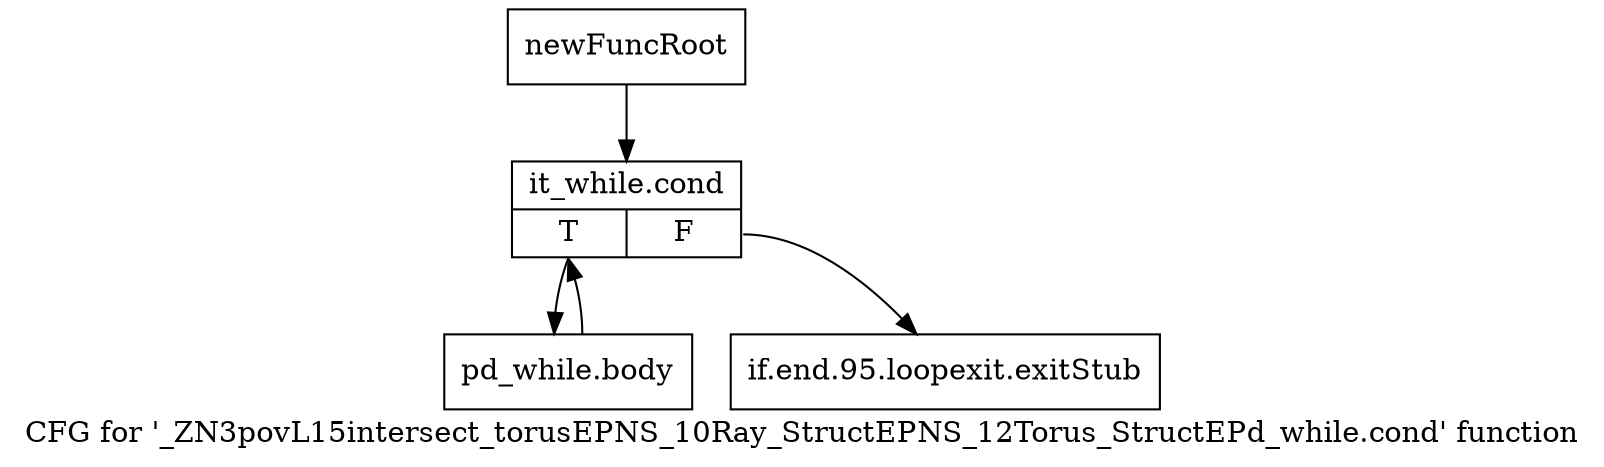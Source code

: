digraph "CFG for '_ZN3povL15intersect_torusEPNS_10Ray_StructEPNS_12Torus_StructEPd_while.cond' function" {
	label="CFG for '_ZN3povL15intersect_torusEPNS_10Ray_StructEPNS_12Torus_StructEPd_while.cond' function";

	Node0x2d5c8a0 [shape=record,label="{newFuncRoot}"];
	Node0x2d5c8a0 -> Node0x2d5c940;
	Node0x2d5c8f0 [shape=record,label="{if.end.95.loopexit.exitStub}"];
	Node0x2d5c940 [shape=record,label="{it_while.cond|{<s0>T|<s1>F}}"];
	Node0x2d5c940:s0 -> Node0x2d5c990;
	Node0x2d5c940:s1 -> Node0x2d5c8f0;
	Node0x2d5c990 [shape=record,label="{pd_while.body}"];
	Node0x2d5c990 -> Node0x2d5c940;
}
